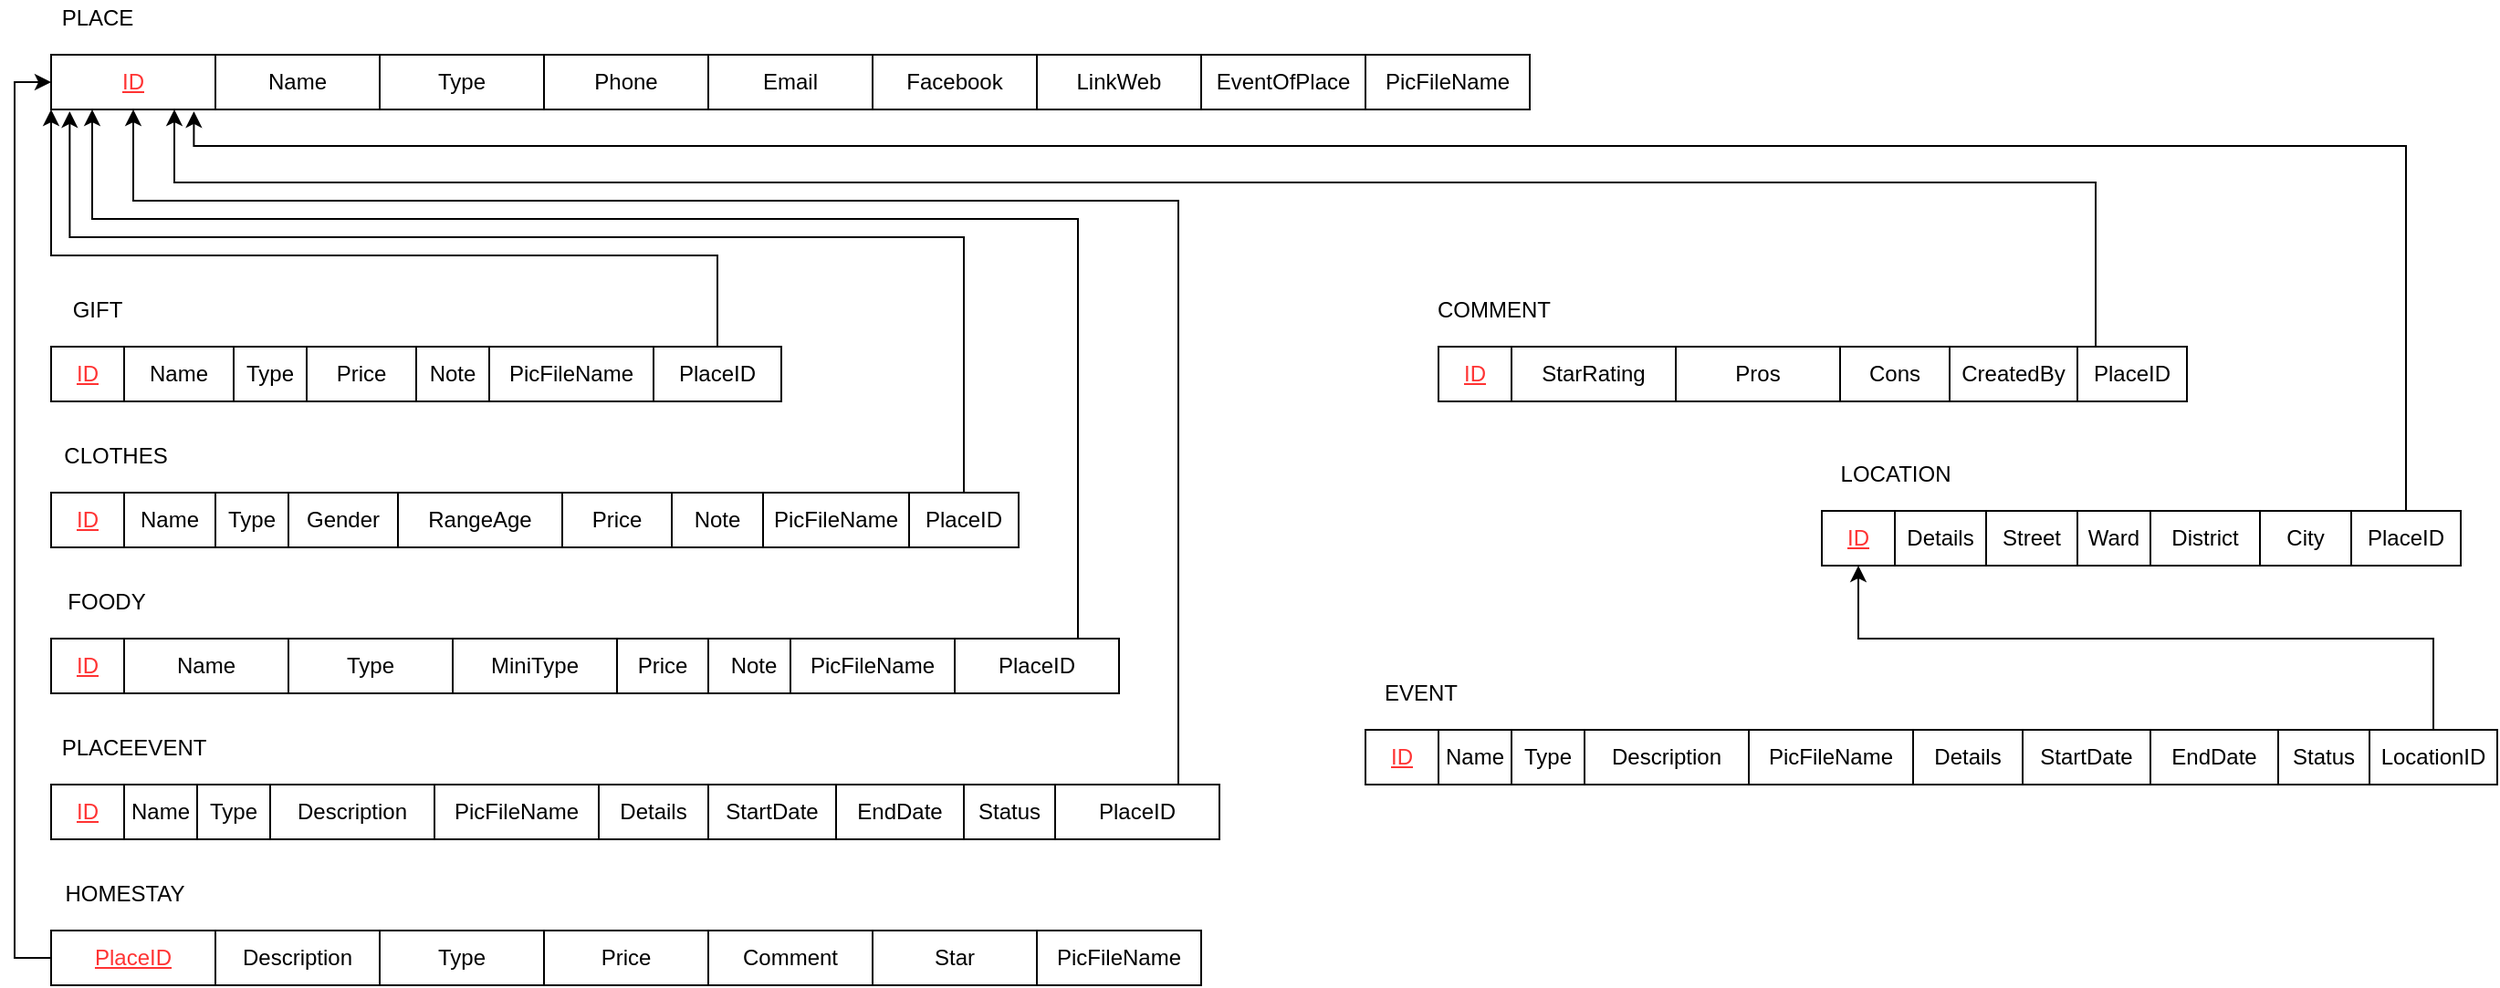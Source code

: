 <mxfile version="14.5.1" type="device"><diagram id="4WokvC87Fr7dSUi_dBoq" name="Page-1"><mxGraphModel dx="1024" dy="632" grid="1" gridSize="10" guides="1" tooltips="1" connect="1" arrows="1" fold="1" page="1" pageScale="1" pageWidth="850" pageHeight="1100" math="0" shadow="0"><root><mxCell id="0"/><mxCell id="1" parent="0"/><mxCell id="R7hyNK1JN3nLslp1uY2B-1" value="ID" style="rounded=0;whiteSpace=wrap;html=1;" parent="1" vertex="1"><mxGeometry x="40" y="90" width="90" height="30" as="geometry"/></mxCell><mxCell id="R7hyNK1JN3nLslp1uY2B-2" value="PLACE" style="text;html=1;align=center;verticalAlign=middle;resizable=0;points=[];autosize=1;" parent="1" vertex="1"><mxGeometry x="40" y="60" width="50" height="20" as="geometry"/></mxCell><mxCell id="R7hyNK1JN3nLslp1uY2B-4" value="Name" style="rounded=0;whiteSpace=wrap;html=1;" parent="1" vertex="1"><mxGeometry x="130" y="90" width="90" height="30" as="geometry"/></mxCell><mxCell id="R7hyNK1JN3nLslp1uY2B-5" value="Type" style="rounded=0;whiteSpace=wrap;html=1;" parent="1" vertex="1"><mxGeometry x="220" y="90" width="90" height="30" as="geometry"/></mxCell><mxCell id="R7hyNK1JN3nLslp1uY2B-6" value="Phone" style="rounded=0;whiteSpace=wrap;html=1;" parent="1" vertex="1"><mxGeometry x="310" y="90" width="90" height="30" as="geometry"/></mxCell><mxCell id="R7hyNK1JN3nLslp1uY2B-7" value="Email" style="rounded=0;whiteSpace=wrap;html=1;" parent="1" vertex="1"><mxGeometry x="400" y="90" width="90" height="30" as="geometry"/></mxCell><mxCell id="R7hyNK1JN3nLslp1uY2B-8" value="Facebook" style="rounded=0;whiteSpace=wrap;html=1;" parent="1" vertex="1"><mxGeometry x="490" y="90" width="90" height="30" as="geometry"/></mxCell><mxCell id="R7hyNK1JN3nLslp1uY2B-9" value="LinkWeb" style="rounded=0;whiteSpace=wrap;html=1;" parent="1" vertex="1"><mxGeometry x="580" y="90" width="90" height="30" as="geometry"/></mxCell><mxCell id="R7hyNK1JN3nLslp1uY2B-10" value="EventOfPlace" style="rounded=0;whiteSpace=wrap;html=1;" parent="1" vertex="1"><mxGeometry x="670" y="90" width="90" height="30" as="geometry"/></mxCell><mxCell id="R7hyNK1JN3nLslp1uY2B-11" value="PicFileName" style="rounded=0;whiteSpace=wrap;html=1;" parent="1" vertex="1"><mxGeometry x="760" y="90" width="90" height="30" as="geometry"/></mxCell><mxCell id="R7hyNK1JN3nLslp1uY2B-12" value="ID" style="rounded=0;whiteSpace=wrap;html=1;fontStyle=4;fontColor=#FF3333;" parent="1" vertex="1"><mxGeometry x="1010" y="340" width="40" height="30" as="geometry"/></mxCell><mxCell id="R7hyNK1JN3nLslp1uY2B-13" value="LOCATION" style="text;html=1;align=center;verticalAlign=middle;resizable=0;points=[];autosize=1;" parent="1" vertex="1"><mxGeometry x="1010" y="310" width="80" height="20" as="geometry"/></mxCell><mxCell id="R7hyNK1JN3nLslp1uY2B-14" value="Details" style="rounded=0;whiteSpace=wrap;html=1;" parent="1" vertex="1"><mxGeometry x="1050" y="340" width="50" height="30" as="geometry"/></mxCell><mxCell id="R7hyNK1JN3nLslp1uY2B-15" value="Street" style="rounded=0;whiteSpace=wrap;html=1;" parent="1" vertex="1"><mxGeometry x="1100" y="340" width="50" height="30" as="geometry"/></mxCell><mxCell id="R7hyNK1JN3nLslp1uY2B-16" value="Ward" style="rounded=0;whiteSpace=wrap;html=1;" parent="1" vertex="1"><mxGeometry x="1150" y="340" width="40" height="30" as="geometry"/></mxCell><mxCell id="R7hyNK1JN3nLslp1uY2B-17" value="District" style="rounded=0;whiteSpace=wrap;html=1;" parent="1" vertex="1"><mxGeometry x="1190" y="340" width="60" height="30" as="geometry"/></mxCell><mxCell id="R7hyNK1JN3nLslp1uY2B-18" value="City" style="rounded=0;whiteSpace=wrap;html=1;" parent="1" vertex="1"><mxGeometry x="1250" y="340" width="50" height="30" as="geometry"/></mxCell><mxCell id="R7hyNK1JN3nLslp1uY2B-62" style="edgeStyle=orthogonalEdgeStyle;rounded=0;orthogonalLoop=1;jettySize=auto;html=1;entryX=0.869;entryY=1.033;entryDx=0;entryDy=0;entryPerimeter=0;" parent="1" source="R7hyNK1JN3nLslp1uY2B-19" target="R7hyNK1JN3nLslp1uY2B-1" edge="1"><mxGeometry relative="1" as="geometry"><Array as="points"><mxPoint x="1330" y="140"/><mxPoint x="118" y="140"/></Array></mxGeometry></mxCell><mxCell id="R7hyNK1JN3nLslp1uY2B-19" value="PlaceID" style="rounded=0;whiteSpace=wrap;html=1;" parent="1" vertex="1"><mxGeometry x="1300" y="340" width="60" height="30" as="geometry"/></mxCell><mxCell id="R7hyNK1JN3nLslp1uY2B-22" value="ID" style="rounded=0;whiteSpace=wrap;html=1;fontStyle=4;fontColor=#FF3333;" parent="1" vertex="1"><mxGeometry x="40" y="330" width="40" height="30" as="geometry"/></mxCell><mxCell id="R7hyNK1JN3nLslp1uY2B-23" value="CLOTHES" style="text;html=1;align=center;verticalAlign=middle;resizable=0;points=[];autosize=1;" parent="1" vertex="1"><mxGeometry x="40" y="300" width="70" height="20" as="geometry"/></mxCell><mxCell id="R7hyNK1JN3nLslp1uY2B-24" value="Name" style="rounded=0;whiteSpace=wrap;html=1;" parent="1" vertex="1"><mxGeometry x="80" y="330" width="50" height="30" as="geometry"/></mxCell><mxCell id="R7hyNK1JN3nLslp1uY2B-25" value="Type" style="rounded=0;whiteSpace=wrap;html=1;" parent="1" vertex="1"><mxGeometry x="130" y="330" width="40" height="30" as="geometry"/></mxCell><mxCell id="R7hyNK1JN3nLslp1uY2B-26" value="Gender" style="rounded=0;whiteSpace=wrap;html=1;" parent="1" vertex="1"><mxGeometry x="170" y="330" width="60" height="30" as="geometry"/></mxCell><mxCell id="R7hyNK1JN3nLslp1uY2B-27" value="RangeAge" style="rounded=0;whiteSpace=wrap;html=1;" parent="1" vertex="1"><mxGeometry x="230" y="330" width="90" height="30" as="geometry"/></mxCell><mxCell id="R7hyNK1JN3nLslp1uY2B-28" value="Price" style="rounded=0;whiteSpace=wrap;html=1;" parent="1" vertex="1"><mxGeometry x="320" y="330" width="60" height="30" as="geometry"/></mxCell><mxCell id="R7hyNK1JN3nLslp1uY2B-29" value="Note" style="rounded=0;whiteSpace=wrap;html=1;" parent="1" vertex="1"><mxGeometry x="380" y="330" width="50" height="30" as="geometry"/></mxCell><mxCell id="R7hyNK1JN3nLslp1uY2B-30" value="PicFileName" style="rounded=0;whiteSpace=wrap;html=1;" parent="1" vertex="1"><mxGeometry x="430" y="330" width="80" height="30" as="geometry"/></mxCell><mxCell id="R7hyNK1JN3nLslp1uY2B-92" style="edgeStyle=orthogonalEdgeStyle;rounded=0;orthogonalLoop=1;jettySize=auto;html=1;entryX=0.113;entryY=1.033;entryDx=0;entryDy=0;entryPerimeter=0;" parent="1" source="R7hyNK1JN3nLslp1uY2B-31" target="R7hyNK1JN3nLslp1uY2B-1" edge="1"><mxGeometry relative="1" as="geometry"><Array as="points"><mxPoint x="540" y="190"/><mxPoint x="50" y="190"/></Array></mxGeometry></mxCell><mxCell id="R7hyNK1JN3nLslp1uY2B-31" value="PlaceID" style="rounded=0;whiteSpace=wrap;html=1;" parent="1" vertex="1"><mxGeometry x="510" y="330" width="60" height="30" as="geometry"/></mxCell><mxCell id="R7hyNK1JN3nLslp1uY2B-32" value="ID" style="rounded=0;whiteSpace=wrap;html=1;fontStyle=4;fontColor=#FF3333;" parent="1" vertex="1"><mxGeometry x="40" y="410" width="40" height="30" as="geometry"/></mxCell><mxCell id="R7hyNK1JN3nLslp1uY2B-33" value="FOODY" style="text;html=1;align=center;verticalAlign=middle;resizable=0;points=[];autosize=1;" parent="1" vertex="1"><mxGeometry x="40" y="380" width="60" height="20" as="geometry"/></mxCell><mxCell id="R7hyNK1JN3nLslp1uY2B-34" value="Name" style="rounded=0;whiteSpace=wrap;html=1;" parent="1" vertex="1"><mxGeometry x="80" y="410" width="90" height="30" as="geometry"/></mxCell><mxCell id="R7hyNK1JN3nLslp1uY2B-35" value="Type" style="rounded=0;whiteSpace=wrap;html=1;" parent="1" vertex="1"><mxGeometry x="170" y="410" width="90" height="30" as="geometry"/></mxCell><mxCell id="R7hyNK1JN3nLslp1uY2B-36" value="MiniType" style="rounded=0;whiteSpace=wrap;html=1;" parent="1" vertex="1"><mxGeometry x="260" y="410" width="90" height="30" as="geometry"/></mxCell><mxCell id="R7hyNK1JN3nLslp1uY2B-37" value="Price" style="rounded=0;whiteSpace=wrap;html=1;" parent="1" vertex="1"><mxGeometry x="350" y="410" width="50" height="30" as="geometry"/></mxCell><mxCell id="R7hyNK1JN3nLslp1uY2B-38" value="Note" style="rounded=0;whiteSpace=wrap;html=1;" parent="1" vertex="1"><mxGeometry x="400" y="410" width="50" height="30" as="geometry"/></mxCell><mxCell id="R7hyNK1JN3nLslp1uY2B-39" value="PicFileName" style="rounded=0;whiteSpace=wrap;html=1;" parent="1" vertex="1"><mxGeometry x="445" y="410" width="90" height="30" as="geometry"/></mxCell><mxCell id="R7hyNK1JN3nLslp1uY2B-93" style="edgeStyle=orthogonalEdgeStyle;rounded=0;orthogonalLoop=1;jettySize=auto;html=1;exitX=0.75;exitY=0;exitDx=0;exitDy=0;entryX=0.25;entryY=1;entryDx=0;entryDy=0;" parent="1" source="R7hyNK1JN3nLslp1uY2B-40" target="R7hyNK1JN3nLslp1uY2B-1" edge="1"><mxGeometry relative="1" as="geometry"><Array as="points"><mxPoint x="603" y="180"/><mxPoint x="63" y="180"/></Array></mxGeometry></mxCell><mxCell id="R7hyNK1JN3nLslp1uY2B-40" value="PlaceID" style="rounded=0;whiteSpace=wrap;html=1;" parent="1" vertex="1"><mxGeometry x="535" y="410" width="90" height="30" as="geometry"/></mxCell><mxCell id="R7hyNK1JN3nLslp1uY2B-42" value="ID" style="rounded=0;whiteSpace=wrap;html=1;" parent="1" vertex="1"><mxGeometry x="40" y="250" width="40" height="30" as="geometry"/></mxCell><mxCell id="R7hyNK1JN3nLslp1uY2B-43" value="GIFT" style="text;html=1;align=center;verticalAlign=middle;resizable=0;points=[];autosize=1;" parent="1" vertex="1"><mxGeometry x="45" y="220" width="40" height="20" as="geometry"/></mxCell><mxCell id="R7hyNK1JN3nLslp1uY2B-44" value="Name" style="rounded=0;whiteSpace=wrap;html=1;" parent="1" vertex="1"><mxGeometry x="80" y="250" width="60" height="30" as="geometry"/></mxCell><mxCell id="R7hyNK1JN3nLslp1uY2B-45" value="Type" style="rounded=0;whiteSpace=wrap;html=1;" parent="1" vertex="1"><mxGeometry x="140" y="250" width="40" height="30" as="geometry"/></mxCell><mxCell id="R7hyNK1JN3nLslp1uY2B-46" value="Price" style="rounded=0;whiteSpace=wrap;html=1;" parent="1" vertex="1"><mxGeometry x="180" y="250" width="60" height="30" as="geometry"/></mxCell><mxCell id="R7hyNK1JN3nLslp1uY2B-47" value="Note" style="rounded=0;whiteSpace=wrap;html=1;" parent="1" vertex="1"><mxGeometry x="240" y="250" width="40" height="30" as="geometry"/></mxCell><mxCell id="R7hyNK1JN3nLslp1uY2B-48" value="PicFileName" style="rounded=0;whiteSpace=wrap;html=1;" parent="1" vertex="1"><mxGeometry x="280" y="250" width="90" height="30" as="geometry"/></mxCell><mxCell id="R7hyNK1JN3nLslp1uY2B-75" style="edgeStyle=orthogonalEdgeStyle;rounded=0;orthogonalLoop=1;jettySize=auto;html=1;entryX=0;entryY=1;entryDx=0;entryDy=0;" parent="1" source="R7hyNK1JN3nLslp1uY2B-49" target="R7hyNK1JN3nLslp1uY2B-1" edge="1"><mxGeometry relative="1" as="geometry"><mxPoint x="85" y="120" as="targetPoint"/><Array as="points"><mxPoint x="405" y="200"/><mxPoint x="40" y="200"/></Array></mxGeometry></mxCell><mxCell id="R7hyNK1JN3nLslp1uY2B-49" value="PlaceID" style="rounded=0;whiteSpace=wrap;html=1;" parent="1" vertex="1"><mxGeometry x="370" y="250" width="70" height="30" as="geometry"/></mxCell><mxCell id="R7hyNK1JN3nLslp1uY2B-90" style="edgeStyle=orthogonalEdgeStyle;rounded=0;orthogonalLoop=1;jettySize=auto;html=1;entryX=0;entryY=0.5;entryDx=0;entryDy=0;" parent="1" source="R7hyNK1JN3nLslp1uY2B-52" target="R7hyNK1JN3nLslp1uY2B-1" edge="1"><mxGeometry relative="1" as="geometry"><Array as="points"><mxPoint x="20" y="585"/><mxPoint x="20" y="105"/></Array></mxGeometry></mxCell><mxCell id="R7hyNK1JN3nLslp1uY2B-52" value="PlaceID" style="rounded=0;whiteSpace=wrap;html=1;fontStyle=4;fontColor=#FF3333;" parent="1" vertex="1"><mxGeometry x="40" y="570" width="90" height="30" as="geometry"/></mxCell><mxCell id="R7hyNK1JN3nLslp1uY2B-53" value="HOMESTAY" style="text;html=1;align=center;verticalAlign=middle;resizable=0;points=[];autosize=1;" parent="1" vertex="1"><mxGeometry x="40" y="540" width="80" height="20" as="geometry"/></mxCell><mxCell id="R7hyNK1JN3nLslp1uY2B-54" value="Description" style="rounded=0;whiteSpace=wrap;html=1;" parent="1" vertex="1"><mxGeometry x="130" y="570" width="90" height="30" as="geometry"/></mxCell><mxCell id="R7hyNK1JN3nLslp1uY2B-55" value="Type" style="rounded=0;whiteSpace=wrap;html=1;" parent="1" vertex="1"><mxGeometry x="220" y="570" width="90" height="30" as="geometry"/></mxCell><mxCell id="R7hyNK1JN3nLslp1uY2B-56" value="Price" style="rounded=0;whiteSpace=wrap;html=1;" parent="1" vertex="1"><mxGeometry x="310" y="570" width="90" height="30" as="geometry"/></mxCell><mxCell id="R7hyNK1JN3nLslp1uY2B-57" value="Comment" style="rounded=0;whiteSpace=wrap;html=1;" parent="1" vertex="1"><mxGeometry x="400" y="570" width="90" height="30" as="geometry"/></mxCell><mxCell id="R7hyNK1JN3nLslp1uY2B-58" value="Star" style="rounded=0;whiteSpace=wrap;html=1;" parent="1" vertex="1"><mxGeometry x="490" y="570" width="90" height="30" as="geometry"/></mxCell><mxCell id="R7hyNK1JN3nLslp1uY2B-59" value="PicFileName" style="rounded=0;whiteSpace=wrap;html=1;" parent="1" vertex="1"><mxGeometry x="580" y="570" width="90" height="30" as="geometry"/></mxCell><mxCell id="R7hyNK1JN3nLslp1uY2B-64" value="ID" style="rounded=0;whiteSpace=wrap;html=1;fontStyle=4;fontColor=#FF3333;" parent="1" vertex="1"><mxGeometry x="40" y="490" width="40" height="30" as="geometry"/></mxCell><mxCell id="R7hyNK1JN3nLslp1uY2B-65" value="PLACEEVENT" style="text;html=1;align=center;verticalAlign=middle;resizable=0;points=[];autosize=1;" parent="1" vertex="1"><mxGeometry x="40" y="460" width="90" height="20" as="geometry"/></mxCell><mxCell id="R7hyNK1JN3nLslp1uY2B-66" value="Name" style="rounded=0;whiteSpace=wrap;html=1;" parent="1" vertex="1"><mxGeometry x="80" y="490" width="40" height="30" as="geometry"/></mxCell><mxCell id="R7hyNK1JN3nLslp1uY2B-67" value="Type" style="rounded=0;whiteSpace=wrap;html=1;" parent="1" vertex="1"><mxGeometry x="120" y="490" width="40" height="30" as="geometry"/></mxCell><mxCell id="R7hyNK1JN3nLslp1uY2B-68" value="Description" style="rounded=0;whiteSpace=wrap;html=1;" parent="1" vertex="1"><mxGeometry x="160" y="490" width="90" height="30" as="geometry"/></mxCell><mxCell id="R7hyNK1JN3nLslp1uY2B-69" value="Details" style="rounded=0;whiteSpace=wrap;html=1;" parent="1" vertex="1"><mxGeometry x="340" y="490" width="60" height="30" as="geometry"/></mxCell><mxCell id="R7hyNK1JN3nLslp1uY2B-70" value="StartDate" style="rounded=0;whiteSpace=wrap;html=1;" parent="1" vertex="1"><mxGeometry x="400" y="490" width="70" height="30" as="geometry"/></mxCell><mxCell id="R7hyNK1JN3nLslp1uY2B-71" value="EndDate" style="rounded=0;whiteSpace=wrap;html=1;" parent="1" vertex="1"><mxGeometry x="470" y="490" width="70" height="30" as="geometry"/></mxCell><mxCell id="R7hyNK1JN3nLslp1uY2B-72" value="Status" style="rounded=0;whiteSpace=wrap;html=1;" parent="1" vertex="1"><mxGeometry x="540" y="490" width="50" height="30" as="geometry"/></mxCell><mxCell id="R7hyNK1JN3nLslp1uY2B-73" value="PicFileName" style="rounded=0;whiteSpace=wrap;html=1;" parent="1" vertex="1"><mxGeometry x="250" y="490" width="90" height="30" as="geometry"/></mxCell><mxCell id="R7hyNK1JN3nLslp1uY2B-94" style="edgeStyle=orthogonalEdgeStyle;rounded=0;orthogonalLoop=1;jettySize=auto;html=1;exitX=0.75;exitY=0;exitDx=0;exitDy=0;entryX=0.5;entryY=1;entryDx=0;entryDy=0;" parent="1" source="R7hyNK1JN3nLslp1uY2B-74" target="R7hyNK1JN3nLslp1uY2B-1" edge="1"><mxGeometry relative="1" as="geometry"><Array as="points"><mxPoint x="658" y="170"/><mxPoint x="85" y="170"/></Array></mxGeometry></mxCell><mxCell id="R7hyNK1JN3nLslp1uY2B-74" value="PlaceID" style="rounded=0;whiteSpace=wrap;html=1;" parent="1" vertex="1"><mxGeometry x="590" y="490" width="90" height="30" as="geometry"/></mxCell><mxCell id="R7hyNK1JN3nLslp1uY2B-76" value="ID" style="rounded=0;whiteSpace=wrap;html=1;fontStyle=4;fontColor=#FF3333;" parent="1" vertex="1"><mxGeometry x="760" y="460" width="40" height="30" as="geometry"/></mxCell><mxCell id="R7hyNK1JN3nLslp1uY2B-77" value="EVENT" style="text;html=1;align=center;verticalAlign=middle;resizable=0;points=[];autosize=1;" parent="1" vertex="1"><mxGeometry x="760" y="430" width="60" height="20" as="geometry"/></mxCell><mxCell id="R7hyNK1JN3nLslp1uY2B-78" value="Name" style="rounded=0;whiteSpace=wrap;html=1;" parent="1" vertex="1"><mxGeometry x="800" y="460" width="40" height="30" as="geometry"/></mxCell><mxCell id="R7hyNK1JN3nLslp1uY2B-79" value="Type" style="rounded=0;whiteSpace=wrap;html=1;" parent="1" vertex="1"><mxGeometry x="840" y="460" width="40" height="30" as="geometry"/></mxCell><mxCell id="R7hyNK1JN3nLslp1uY2B-80" value="Description" style="rounded=0;whiteSpace=wrap;html=1;" parent="1" vertex="1"><mxGeometry x="880" y="460" width="90" height="30" as="geometry"/></mxCell><mxCell id="R7hyNK1JN3nLslp1uY2B-81" value="Details" style="rounded=0;whiteSpace=wrap;html=1;" parent="1" vertex="1"><mxGeometry x="1060" y="460" width="60" height="30" as="geometry"/></mxCell><mxCell id="R7hyNK1JN3nLslp1uY2B-82" value="StartDate" style="rounded=0;whiteSpace=wrap;html=1;" parent="1" vertex="1"><mxGeometry x="1120" y="460" width="70" height="30" as="geometry"/></mxCell><mxCell id="R7hyNK1JN3nLslp1uY2B-83" value="EndDate" style="rounded=0;whiteSpace=wrap;html=1;" parent="1" vertex="1"><mxGeometry x="1190" y="460" width="70" height="30" as="geometry"/></mxCell><mxCell id="R7hyNK1JN3nLslp1uY2B-84" value="Status" style="rounded=0;whiteSpace=wrap;html=1;" parent="1" vertex="1"><mxGeometry x="1260" y="460" width="50" height="30" as="geometry"/></mxCell><mxCell id="R7hyNK1JN3nLslp1uY2B-85" value="PicFileName" style="rounded=0;whiteSpace=wrap;html=1;" parent="1" vertex="1"><mxGeometry x="970" y="460" width="90" height="30" as="geometry"/></mxCell><mxCell id="R7hyNK1JN3nLslp1uY2B-95" style="edgeStyle=orthogonalEdgeStyle;rounded=0;orthogonalLoop=1;jettySize=auto;html=1;entryX=0.5;entryY=1;entryDx=0;entryDy=0;" parent="1" source="R7hyNK1JN3nLslp1uY2B-87" target="R7hyNK1JN3nLslp1uY2B-12" edge="1"><mxGeometry relative="1" as="geometry"><Array as="points"><mxPoint x="1345" y="410"/><mxPoint x="1030" y="410"/></Array></mxGeometry></mxCell><mxCell id="R7hyNK1JN3nLslp1uY2B-87" value="LocationID" style="rounded=0;whiteSpace=wrap;html=1;" parent="1" vertex="1"><mxGeometry x="1310" y="460" width="70" height="30" as="geometry"/></mxCell><mxCell id="R7hyNK1JN3nLslp1uY2B-96" value="ID" style="rounded=0;whiteSpace=wrap;html=1;fontStyle=4;fontColor=#FF3333;" parent="1" vertex="1"><mxGeometry x="40" y="90" width="90" height="30" as="geometry"/></mxCell><mxCell id="R7hyNK1JN3nLslp1uY2B-97" value="ID" style="rounded=0;whiteSpace=wrap;html=1;fontStyle=4;fontColor=#FF3333;" parent="1" vertex="1"><mxGeometry x="40" y="250" width="40" height="30" as="geometry"/></mxCell><mxCell id="IuRRhZwMl91mGLqQyR5C-1" value="ID" style="rounded=0;whiteSpace=wrap;html=1;fontStyle=4;fontColor=#FF3333;" vertex="1" parent="1"><mxGeometry x="800" y="250" width="40" height="30" as="geometry"/></mxCell><mxCell id="IuRRhZwMl91mGLqQyR5C-2" value="COMMENT" style="text;html=1;align=center;verticalAlign=middle;resizable=0;points=[];autosize=1;" vertex="1" parent="1"><mxGeometry x="790" y="220" width="80" height="20" as="geometry"/></mxCell><mxCell id="IuRRhZwMl91mGLqQyR5C-5" value="StarRating" style="rounded=0;whiteSpace=wrap;html=1;" vertex="1" parent="1"><mxGeometry x="840" y="250" width="90" height="30" as="geometry"/></mxCell><mxCell id="IuRRhZwMl91mGLqQyR5C-6" value="Cons" style="rounded=0;whiteSpace=wrap;html=1;" vertex="1" parent="1"><mxGeometry x="1020" y="250" width="60" height="30" as="geometry"/></mxCell><mxCell id="IuRRhZwMl91mGLqQyR5C-7" value="CreatedBy" style="rounded=0;whiteSpace=wrap;html=1;" vertex="1" parent="1"><mxGeometry x="1080" y="250" width="70" height="30" as="geometry"/></mxCell><mxCell id="IuRRhZwMl91mGLqQyR5C-8" value="Pros" style="rounded=0;whiteSpace=wrap;html=1;" vertex="1" parent="1"><mxGeometry x="930" y="250" width="90" height="30" as="geometry"/></mxCell><mxCell id="IuRRhZwMl91mGLqQyR5C-10" style="edgeStyle=orthogonalEdgeStyle;rounded=0;orthogonalLoop=1;jettySize=auto;html=1;entryX=0.75;entryY=1;entryDx=0;entryDy=0;" edge="1" parent="1" source="IuRRhZwMl91mGLqQyR5C-9" target="R7hyNK1JN3nLslp1uY2B-96"><mxGeometry relative="1" as="geometry"><Array as="points"><mxPoint x="1160" y="160"/><mxPoint x="108" y="160"/></Array></mxGeometry></mxCell><mxCell id="IuRRhZwMl91mGLqQyR5C-9" value="PlaceID" style="rounded=0;whiteSpace=wrap;html=1;" vertex="1" parent="1"><mxGeometry x="1150" y="250" width="60" height="30" as="geometry"/></mxCell></root></mxGraphModel></diagram></mxfile>